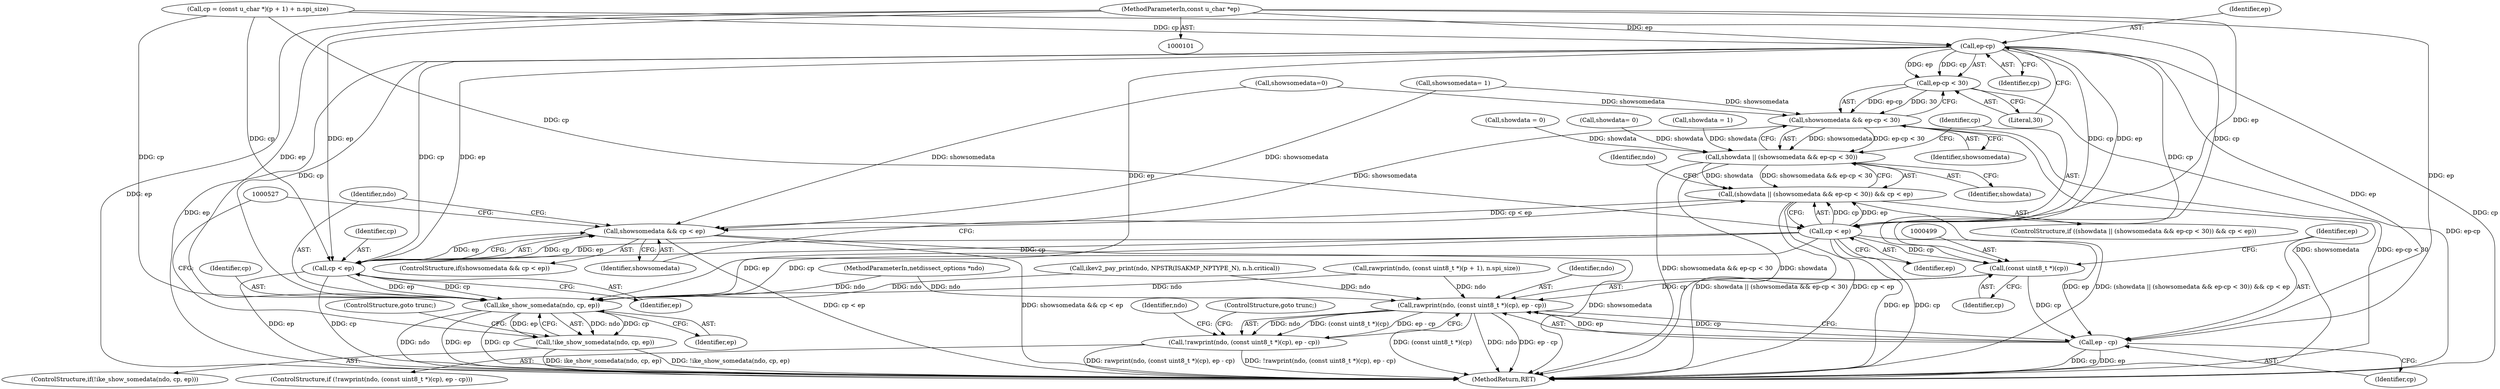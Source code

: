 digraph "1_tcpdump_c2ef693866beae071a24b45c49f9674af1df4028_2@pointer" {
"1000106" [label="(MethodParameterIn,const u_char *ep)"];
"1000482" [label="(Call,ep-cp)"];
"1000481" [label="(Call,ep-cp < 30)"];
"1000479" [label="(Call,showsomedata && ep-cp < 30)"];
"1000477" [label="(Call,showdata || (showsomedata && ep-cp < 30))"];
"1000476" [label="(Call,(showdata || (showsomedata && ep-cp < 30)) && cp < ep)"];
"1000511" [label="(Call,showsomedata && cp < ep)"];
"1000486" [label="(Call,cp < ep)"];
"1000498" [label="(Call,(const uint8_t *)(cp))"];
"1000496" [label="(Call,rawprint(ndo, (const uint8_t *)(cp), ep - cp))"];
"1000495" [label="(Call,!rawprint(ndo, (const uint8_t *)(cp), ep - cp))"];
"1000501" [label="(Call,ep - cp)"];
"1000513" [label="(Call,cp < ep)"];
"1000519" [label="(Call,ike_show_somedata(ndo, cp, ep))"];
"1000518" [label="(Call,!ike_show_somedata(ndo, cp, ep))"];
"1000149" [label="(Call,showsomedata=0)"];
"1000482" [label="(Call,ep-cp)"];
"1000146" [label="(Call,showdata = 0)"];
"1000484" [label="(Identifier,cp)"];
"1000507" [label="(Identifier,ndo)"];
"1000480" [label="(Identifier,showsomedata)"];
"1000481" [label="(Call,ep-cp < 30)"];
"1000443" [label="(Call,rawprint(ndo, (const uint8_t *)(p + 1), n.spi_size))"];
"1000500" [label="(Identifier,cp)"];
"1000514" [label="(Identifier,cp)"];
"1000343" [label="(Call,showdata= 0)"];
"1000501" [label="(Call,ep - cp)"];
"1000477" [label="(Call,showdata || (showsomedata && ep-cp < 30))"];
"1000478" [label="(Identifier,showdata)"];
"1000504" [label="(ControlStructure,goto trunc;)"];
"1000518" [label="(Call,!ike_show_somedata(ndo, cp, ep))"];
"1000522" [label="(Identifier,ep)"];
"1000519" [label="(Call,ike_show_somedata(ndo, cp, ep))"];
"1000475" [label="(ControlStructure,if ((showdata || (showsomedata && ep-cp < 30)) && cp < ep))"];
"1000494" [label="(ControlStructure,if (!rawprint(ndo, (const uint8_t *)(cp), ep - cp)))"];
"1000106" [label="(MethodParameterIn,const u_char *ep)"];
"1000497" [label="(Identifier,ndo)"];
"1000485" [label="(Literal,30)"];
"1000486" [label="(Call,cp < ep)"];
"1000495" [label="(Call,!rawprint(ndo, (const uint8_t *)(cp), ep - cp))"];
"1000511" [label="(Call,showsomedata && cp < ep)"];
"1000492" [label="(Identifier,ndo)"];
"1000513" [label="(Call,cp < ep)"];
"1000503" [label="(Identifier,cp)"];
"1000517" [label="(ControlStructure,if(!ike_show_somedata(ndo, cp, ep)))"];
"1000479" [label="(Call,showsomedata && ep-cp < 30)"];
"1000502" [label="(Identifier,ep)"];
"1000487" [label="(Identifier,cp)"];
"1000488" [label="(Identifier,ep)"];
"1000510" [label="(ControlStructure,if(showsomedata && cp < ep))"];
"1000498" [label="(Call,(const uint8_t *)(cp))"];
"1000340" [label="(Call,showsomedata= 1)"];
"1000483" [label="(Identifier,ep)"];
"1000523" [label="(ControlStructure,goto trunc;)"];
"1000521" [label="(Identifier,cp)"];
"1000472" [label="(Call,showdata = 1)"];
"1000515" [label="(Identifier,ep)"];
"1000512" [label="(Identifier,showsomedata)"];
"1000520" [label="(Identifier,ndo)"];
"1000102" [label="(MethodParameterIn,netdissect_options *ndo)"];
"1000134" [label="(Call,ikev2_pay_print(ndo, NPSTR(ISAKMP_NPTYPE_N), n.h.critical))"];
"1000476" [label="(Call,(showdata || (showsomedata && ep-cp < 30)) && cp < ep)"];
"1000540" [label="(MethodReturn,RET)"];
"1000454" [label="(Call,cp = (const u_char *)(p + 1) + n.spi_size)"];
"1000496" [label="(Call,rawprint(ndo, (const uint8_t *)(cp), ep - cp))"];
"1000106" -> "1000101"  [label="AST: "];
"1000106" -> "1000540"  [label="DDG: ep"];
"1000106" -> "1000482"  [label="DDG: ep"];
"1000106" -> "1000486"  [label="DDG: ep"];
"1000106" -> "1000501"  [label="DDG: ep"];
"1000106" -> "1000513"  [label="DDG: ep"];
"1000106" -> "1000519"  [label="DDG: ep"];
"1000482" -> "1000481"  [label="AST: "];
"1000482" -> "1000484"  [label="CFG: "];
"1000483" -> "1000482"  [label="AST: "];
"1000484" -> "1000482"  [label="AST: "];
"1000485" -> "1000482"  [label="CFG: "];
"1000482" -> "1000540"  [label="DDG: ep"];
"1000482" -> "1000540"  [label="DDG: cp"];
"1000482" -> "1000481"  [label="DDG: ep"];
"1000482" -> "1000481"  [label="DDG: cp"];
"1000454" -> "1000482"  [label="DDG: cp"];
"1000482" -> "1000486"  [label="DDG: cp"];
"1000482" -> "1000486"  [label="DDG: ep"];
"1000482" -> "1000498"  [label="DDG: cp"];
"1000482" -> "1000501"  [label="DDG: ep"];
"1000482" -> "1000513"  [label="DDG: cp"];
"1000482" -> "1000513"  [label="DDG: ep"];
"1000482" -> "1000519"  [label="DDG: cp"];
"1000482" -> "1000519"  [label="DDG: ep"];
"1000481" -> "1000479"  [label="AST: "];
"1000481" -> "1000485"  [label="CFG: "];
"1000485" -> "1000481"  [label="AST: "];
"1000479" -> "1000481"  [label="CFG: "];
"1000481" -> "1000540"  [label="DDG: ep-cp"];
"1000481" -> "1000479"  [label="DDG: ep-cp"];
"1000481" -> "1000479"  [label="DDG: 30"];
"1000479" -> "1000477"  [label="AST: "];
"1000479" -> "1000480"  [label="CFG: "];
"1000480" -> "1000479"  [label="AST: "];
"1000477" -> "1000479"  [label="CFG: "];
"1000479" -> "1000540"  [label="DDG: showsomedata"];
"1000479" -> "1000540"  [label="DDG: ep-cp < 30"];
"1000479" -> "1000477"  [label="DDG: showsomedata"];
"1000479" -> "1000477"  [label="DDG: ep-cp < 30"];
"1000149" -> "1000479"  [label="DDG: showsomedata"];
"1000340" -> "1000479"  [label="DDG: showsomedata"];
"1000479" -> "1000511"  [label="DDG: showsomedata"];
"1000477" -> "1000476"  [label="AST: "];
"1000477" -> "1000478"  [label="CFG: "];
"1000478" -> "1000477"  [label="AST: "];
"1000487" -> "1000477"  [label="CFG: "];
"1000476" -> "1000477"  [label="CFG: "];
"1000477" -> "1000540"  [label="DDG: showsomedata && ep-cp < 30"];
"1000477" -> "1000540"  [label="DDG: showdata"];
"1000477" -> "1000476"  [label="DDG: showdata"];
"1000477" -> "1000476"  [label="DDG: showsomedata && ep-cp < 30"];
"1000343" -> "1000477"  [label="DDG: showdata"];
"1000472" -> "1000477"  [label="DDG: showdata"];
"1000146" -> "1000477"  [label="DDG: showdata"];
"1000476" -> "1000475"  [label="AST: "];
"1000476" -> "1000486"  [label="CFG: "];
"1000486" -> "1000476"  [label="AST: "];
"1000492" -> "1000476"  [label="CFG: "];
"1000512" -> "1000476"  [label="CFG: "];
"1000476" -> "1000540"  [label="DDG: cp < ep"];
"1000476" -> "1000540"  [label="DDG: (showdata || (showsomedata && ep-cp < 30)) && cp < ep"];
"1000476" -> "1000540"  [label="DDG: showdata || (showsomedata && ep-cp < 30)"];
"1000486" -> "1000476"  [label="DDG: cp"];
"1000486" -> "1000476"  [label="DDG: ep"];
"1000476" -> "1000511"  [label="DDG: cp < ep"];
"1000511" -> "1000510"  [label="AST: "];
"1000511" -> "1000512"  [label="CFG: "];
"1000511" -> "1000513"  [label="CFG: "];
"1000512" -> "1000511"  [label="AST: "];
"1000513" -> "1000511"  [label="AST: "];
"1000520" -> "1000511"  [label="CFG: "];
"1000527" -> "1000511"  [label="CFG: "];
"1000511" -> "1000540"  [label="DDG: cp < ep"];
"1000511" -> "1000540"  [label="DDG: showsomedata && cp < ep"];
"1000511" -> "1000540"  [label="DDG: showsomedata"];
"1000149" -> "1000511"  [label="DDG: showsomedata"];
"1000340" -> "1000511"  [label="DDG: showsomedata"];
"1000513" -> "1000511"  [label="DDG: cp"];
"1000513" -> "1000511"  [label="DDG: ep"];
"1000486" -> "1000488"  [label="CFG: "];
"1000487" -> "1000486"  [label="AST: "];
"1000488" -> "1000486"  [label="AST: "];
"1000486" -> "1000540"  [label="DDG: ep"];
"1000486" -> "1000540"  [label="DDG: cp"];
"1000454" -> "1000486"  [label="DDG: cp"];
"1000486" -> "1000498"  [label="DDG: cp"];
"1000486" -> "1000501"  [label="DDG: ep"];
"1000486" -> "1000513"  [label="DDG: cp"];
"1000486" -> "1000513"  [label="DDG: ep"];
"1000486" -> "1000519"  [label="DDG: cp"];
"1000486" -> "1000519"  [label="DDG: ep"];
"1000498" -> "1000496"  [label="AST: "];
"1000498" -> "1000500"  [label="CFG: "];
"1000499" -> "1000498"  [label="AST: "];
"1000500" -> "1000498"  [label="AST: "];
"1000502" -> "1000498"  [label="CFG: "];
"1000498" -> "1000496"  [label="DDG: cp"];
"1000454" -> "1000498"  [label="DDG: cp"];
"1000498" -> "1000501"  [label="DDG: cp"];
"1000496" -> "1000495"  [label="AST: "];
"1000496" -> "1000501"  [label="CFG: "];
"1000497" -> "1000496"  [label="AST: "];
"1000501" -> "1000496"  [label="AST: "];
"1000495" -> "1000496"  [label="CFG: "];
"1000496" -> "1000540"  [label="DDG: (const uint8_t *)(cp)"];
"1000496" -> "1000540"  [label="DDG: ndo"];
"1000496" -> "1000540"  [label="DDG: ep - cp"];
"1000496" -> "1000495"  [label="DDG: ndo"];
"1000496" -> "1000495"  [label="DDG: (const uint8_t *)(cp)"];
"1000496" -> "1000495"  [label="DDG: ep - cp"];
"1000134" -> "1000496"  [label="DDG: ndo"];
"1000443" -> "1000496"  [label="DDG: ndo"];
"1000102" -> "1000496"  [label="DDG: ndo"];
"1000501" -> "1000496"  [label="DDG: ep"];
"1000501" -> "1000496"  [label="DDG: cp"];
"1000495" -> "1000494"  [label="AST: "];
"1000504" -> "1000495"  [label="CFG: "];
"1000507" -> "1000495"  [label="CFG: "];
"1000495" -> "1000540"  [label="DDG: rawprint(ndo, (const uint8_t *)(cp), ep - cp)"];
"1000495" -> "1000540"  [label="DDG: !rawprint(ndo, (const uint8_t *)(cp), ep - cp)"];
"1000501" -> "1000503"  [label="CFG: "];
"1000502" -> "1000501"  [label="AST: "];
"1000503" -> "1000501"  [label="AST: "];
"1000501" -> "1000540"  [label="DDG: cp"];
"1000501" -> "1000540"  [label="DDG: ep"];
"1000513" -> "1000515"  [label="CFG: "];
"1000514" -> "1000513"  [label="AST: "];
"1000515" -> "1000513"  [label="AST: "];
"1000513" -> "1000540"  [label="DDG: cp"];
"1000513" -> "1000540"  [label="DDG: ep"];
"1000454" -> "1000513"  [label="DDG: cp"];
"1000513" -> "1000519"  [label="DDG: cp"];
"1000513" -> "1000519"  [label="DDG: ep"];
"1000519" -> "1000518"  [label="AST: "];
"1000519" -> "1000522"  [label="CFG: "];
"1000520" -> "1000519"  [label="AST: "];
"1000521" -> "1000519"  [label="AST: "];
"1000522" -> "1000519"  [label="AST: "];
"1000518" -> "1000519"  [label="CFG: "];
"1000519" -> "1000540"  [label="DDG: ndo"];
"1000519" -> "1000540"  [label="DDG: ep"];
"1000519" -> "1000540"  [label="DDG: cp"];
"1000519" -> "1000518"  [label="DDG: ndo"];
"1000519" -> "1000518"  [label="DDG: cp"];
"1000519" -> "1000518"  [label="DDG: ep"];
"1000134" -> "1000519"  [label="DDG: ndo"];
"1000443" -> "1000519"  [label="DDG: ndo"];
"1000102" -> "1000519"  [label="DDG: ndo"];
"1000454" -> "1000519"  [label="DDG: cp"];
"1000518" -> "1000517"  [label="AST: "];
"1000523" -> "1000518"  [label="CFG: "];
"1000527" -> "1000518"  [label="CFG: "];
"1000518" -> "1000540"  [label="DDG: ike_show_somedata(ndo, cp, ep)"];
"1000518" -> "1000540"  [label="DDG: !ike_show_somedata(ndo, cp, ep)"];
}
